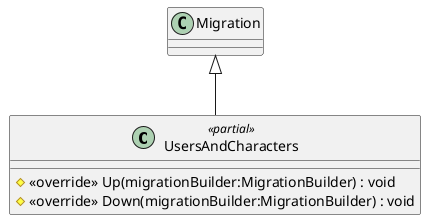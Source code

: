 @startuml
class UsersAndCharacters <<partial>> {
    # <<override>> Up(migrationBuilder:MigrationBuilder) : void
    # <<override>> Down(migrationBuilder:MigrationBuilder) : void
}
Migration <|-- UsersAndCharacters
@enduml
